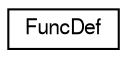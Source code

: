 digraph "Graphical Class Hierarchy"
{
  edge [fontname="FreeSans",fontsize="10",labelfontname="FreeSans",labelfontsize="10"];
  node [fontname="FreeSans",fontsize="10",shape=record];
  rankdir="LR";
  Node0 [label="FuncDef",height=0.2,width=0.4,color="black", fillcolor="white", style="filled",URL="$structFuncDef.html"];
}
